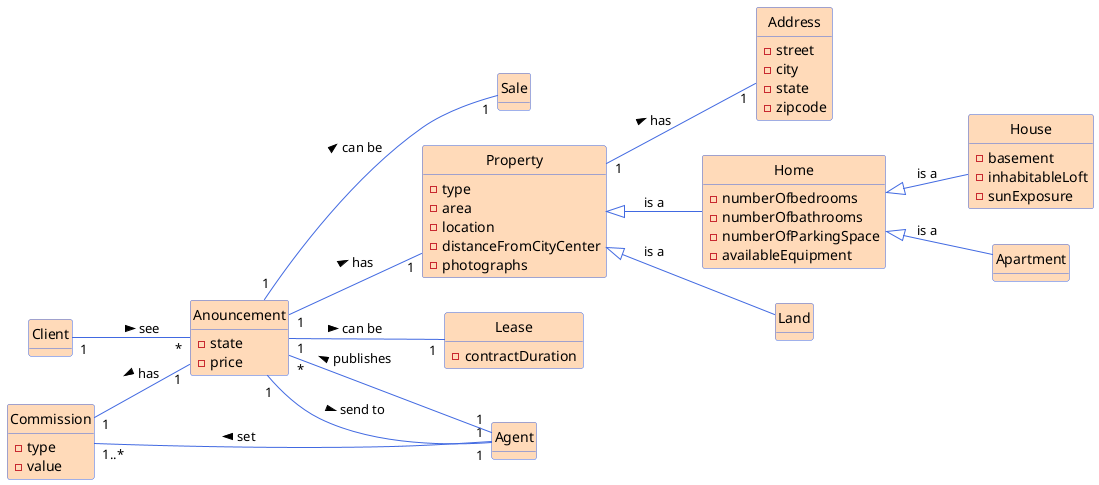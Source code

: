 @startuml
'skinparam monochrome true
skinparam packageStyle rectangle
skinparam shadowing false
'skinparam linetype ortho
left to right direction
'skinparam classAttributeIconSize 0
hide circle
hide methods

'---------File styling-----------
skinparam class {
    BackgroundColor PeachPuff
    ArrowColor RoyalBlue
    BorderColor RoyalBlue
}

'------------|Actors|----------------'

class Commission {
    -type
    -value
}

class Anouncement{
    - state
    - price
}

class Property{
    - type
    - area
    - location
    - distanceFromCityCenter
    - photographs
}

class Lease{
    -contractDuration
}

class Address{
    -street
    -city
    -state
    -zipcode
}

class Home {
    - numberOfbedrooms
    - numberOfbathrooms
    - numberOfParkingSpace
    - availableEquipment
}

class Land {

}

class House{
    - basement
    - inhabitableLoft
    - sunExposure
}

'-------------------connections------------------'

'Commission'
Commission "1" -- "1" Anouncement : has <

'Agent'
Agent "1" -- "1..*" Commission : set >
Agent "1" -- "*" Anouncement : publishes >

'Anouncement'
Anouncement "1" -- "1" Property : has >
Anouncement "1" -- "1" Agent : send to >
Anouncement "1" -- "1" Sale : can be >
Anouncement "1" -- "1" Lease : can be >

'Client'
Client "1" -- "*" Anouncement : see >

'Property'
Property "1" -- "1" Address : has >

'--------------------heritage--------------------'
.Property <|-- .Land : is a
.Property <|-- .Home : is a
.Home <|-- .Apartment : is a
.Home <|-- .House : is a
@enduml